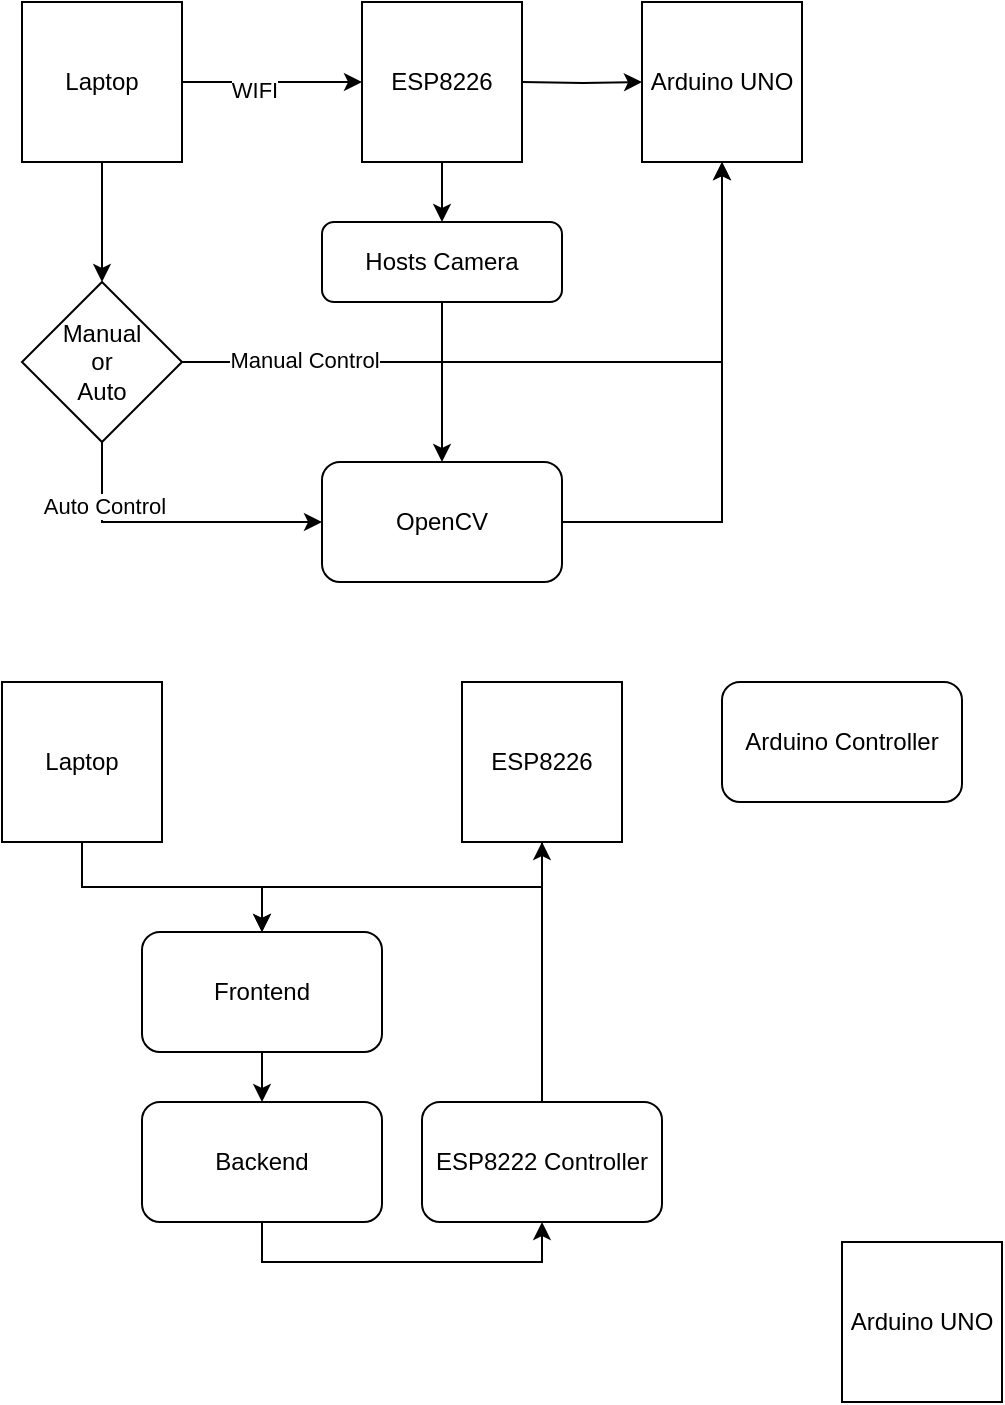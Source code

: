 <mxfile version="26.0.16">
  <diagram id="C5RBs43oDa-KdzZeNtuy" name="Page-1">
    <mxGraphModel dx="1194" dy="665" grid="1" gridSize="10" guides="1" tooltips="1" connect="1" arrows="1" fold="1" page="1" pageScale="1" pageWidth="827" pageHeight="1169" math="0" shadow="0">
      <root>
        <mxCell id="WIyWlLk6GJQsqaUBKTNV-0" />
        <mxCell id="WIyWlLk6GJQsqaUBKTNV-1" parent="WIyWlLk6GJQsqaUBKTNV-0" />
        <mxCell id="_BHsDbKYfBZM0_u9GT7f-31" style="edgeStyle=orthogonalEdgeStyle;rounded=0;orthogonalLoop=1;jettySize=auto;html=1;exitX=0.5;exitY=1;exitDx=0;exitDy=0;entryX=0.5;entryY=0;entryDx=0;entryDy=0;" edge="1" parent="WIyWlLk6GJQsqaUBKTNV-1" source="WIyWlLk6GJQsqaUBKTNV-3" target="_BHsDbKYfBZM0_u9GT7f-30">
          <mxGeometry relative="1" as="geometry" />
        </mxCell>
        <mxCell id="WIyWlLk6GJQsqaUBKTNV-3" value="Hosts Camera" style="rounded=1;whiteSpace=wrap;html=1;fontSize=12;glass=0;strokeWidth=1;shadow=0;" parent="WIyWlLk6GJQsqaUBKTNV-1" vertex="1">
          <mxGeometry x="260" y="170" width="120" height="40" as="geometry" />
        </mxCell>
        <mxCell id="_BHsDbKYfBZM0_u9GT7f-7" style="edgeStyle=orthogonalEdgeStyle;rounded=0;orthogonalLoop=1;jettySize=auto;html=1;exitX=0.5;exitY=1;exitDx=0;exitDy=0;entryX=0.5;entryY=0;entryDx=0;entryDy=0;" edge="1" parent="WIyWlLk6GJQsqaUBKTNV-1" target="WIyWlLk6GJQsqaUBKTNV-3">
          <mxGeometry relative="1" as="geometry">
            <mxPoint x="320" y="140" as="sourcePoint" />
          </mxGeometry>
        </mxCell>
        <mxCell id="_BHsDbKYfBZM0_u9GT7f-18" style="edgeStyle=orthogonalEdgeStyle;rounded=0;orthogonalLoop=1;jettySize=auto;html=1;exitX=1;exitY=0.5;exitDx=0;exitDy=0;entryX=0;entryY=0.5;entryDx=0;entryDy=0;" edge="1" parent="WIyWlLk6GJQsqaUBKTNV-1" target="_BHsDbKYfBZM0_u9GT7f-1">
          <mxGeometry relative="1" as="geometry">
            <mxPoint x="360" y="100" as="sourcePoint" />
          </mxGeometry>
        </mxCell>
        <mxCell id="_BHsDbKYfBZM0_u9GT7f-1" value="Arduino UNO" style="whiteSpace=wrap;html=1;aspect=fixed;" vertex="1" parent="WIyWlLk6GJQsqaUBKTNV-1">
          <mxGeometry x="420" y="60" width="80" height="80" as="geometry" />
        </mxCell>
        <mxCell id="_BHsDbKYfBZM0_u9GT7f-13" value="" style="edgeStyle=orthogonalEdgeStyle;rounded=0;orthogonalLoop=1;jettySize=auto;html=1;" edge="1" parent="WIyWlLk6GJQsqaUBKTNV-1" source="_BHsDbKYfBZM0_u9GT7f-12">
          <mxGeometry relative="1" as="geometry">
            <mxPoint x="280" y="100" as="targetPoint" />
          </mxGeometry>
        </mxCell>
        <mxCell id="_BHsDbKYfBZM0_u9GT7f-17" value="WIFI" style="edgeLabel;html=1;align=center;verticalAlign=middle;resizable=0;points=[];" vertex="1" connectable="0" parent="_BHsDbKYfBZM0_u9GT7f-13">
          <mxGeometry x="-0.2" y="-4" relative="1" as="geometry">
            <mxPoint as="offset" />
          </mxGeometry>
        </mxCell>
        <mxCell id="_BHsDbKYfBZM0_u9GT7f-21" style="edgeStyle=orthogonalEdgeStyle;rounded=0;orthogonalLoop=1;jettySize=auto;html=1;exitX=0.5;exitY=1;exitDx=0;exitDy=0;entryX=0.5;entryY=0;entryDx=0;entryDy=0;" edge="1" parent="WIyWlLk6GJQsqaUBKTNV-1" source="_BHsDbKYfBZM0_u9GT7f-12" target="_BHsDbKYfBZM0_u9GT7f-24">
          <mxGeometry relative="1" as="geometry">
            <mxPoint x="150" y="170" as="targetPoint" />
          </mxGeometry>
        </mxCell>
        <mxCell id="_BHsDbKYfBZM0_u9GT7f-12" value="Laptop" style="whiteSpace=wrap;html=1;aspect=fixed;" vertex="1" parent="WIyWlLk6GJQsqaUBKTNV-1">
          <mxGeometry x="110" y="60" width="80" height="80" as="geometry" />
        </mxCell>
        <mxCell id="_BHsDbKYfBZM0_u9GT7f-25" style="edgeStyle=orthogonalEdgeStyle;rounded=0;orthogonalLoop=1;jettySize=auto;html=1;exitX=1;exitY=0.5;exitDx=0;exitDy=0;entryX=0.5;entryY=1;entryDx=0;entryDy=0;" edge="1" parent="WIyWlLk6GJQsqaUBKTNV-1" source="_BHsDbKYfBZM0_u9GT7f-24" target="_BHsDbKYfBZM0_u9GT7f-1">
          <mxGeometry relative="1" as="geometry" />
        </mxCell>
        <mxCell id="_BHsDbKYfBZM0_u9GT7f-26" value="Manual Control" style="edgeLabel;html=1;align=center;verticalAlign=middle;resizable=0;points=[];" vertex="1" connectable="0" parent="_BHsDbKYfBZM0_u9GT7f-25">
          <mxGeometry x="-0.67" y="1" relative="1" as="geometry">
            <mxPoint as="offset" />
          </mxGeometry>
        </mxCell>
        <mxCell id="_BHsDbKYfBZM0_u9GT7f-32" style="edgeStyle=orthogonalEdgeStyle;rounded=0;orthogonalLoop=1;jettySize=auto;html=1;exitX=0.5;exitY=1;exitDx=0;exitDy=0;entryX=0;entryY=0.5;entryDx=0;entryDy=0;" edge="1" parent="WIyWlLk6GJQsqaUBKTNV-1" source="_BHsDbKYfBZM0_u9GT7f-24" target="_BHsDbKYfBZM0_u9GT7f-30">
          <mxGeometry relative="1" as="geometry" />
        </mxCell>
        <mxCell id="_BHsDbKYfBZM0_u9GT7f-33" value="&lt;span style=&quot;color: rgba(0, 0, 0, 0); font-family: monospace; font-size: 0px; text-align: start; background-color: rgb(251, 251, 251);&quot;&gt;%3CmxGraphModel%3E%3Croot%3E%3CmxCell%20id%3D%220%22%2F%3E%3CmxCell%20id%3D%221%22%20parent%3D%220%22%2F%3E%3CmxCell%20id%3D%222%22%20value%3D%22Auto%20Control%22%20style%3D%22edgeLabel%3Bhtml%3D1%3Balign%3Dcenter%3BverticalAlign%3Dmiddle%3Bresizable%3D0%3Bpoints%3D%5B%5D%3B%22%20vertex%3D%221%22%20connectable%3D%220%22%20parent%3D%221%22%3E%3CmxGeometry%20x%3D%22154%22%20y%3D%22197%22%20as%3D%22geometry%22%2F%3E%3C%2FmxCell%3E%3C%2Froot%3E%3C%2FmxGraphModel%3E&lt;/span&gt;" style="edgeLabel;html=1;align=center;verticalAlign=middle;resizable=0;points=[];" vertex="1" connectable="0" parent="_BHsDbKYfBZM0_u9GT7f-32">
          <mxGeometry x="0.08" y="5" relative="1" as="geometry">
            <mxPoint as="offset" />
          </mxGeometry>
        </mxCell>
        <mxCell id="_BHsDbKYfBZM0_u9GT7f-34" value="Auto Control" style="edgeLabel;html=1;align=center;verticalAlign=middle;resizable=0;points=[];" vertex="1" connectable="0" parent="_BHsDbKYfBZM0_u9GT7f-32">
          <mxGeometry x="-0.573" y="1" relative="1" as="geometry">
            <mxPoint as="offset" />
          </mxGeometry>
        </mxCell>
        <mxCell id="_BHsDbKYfBZM0_u9GT7f-24" value="Manual&lt;div&gt;or&lt;br&gt;&lt;div&gt;&lt;div&gt;Auto&lt;/div&gt;&lt;/div&gt;&lt;/div&gt;" style="rhombus;whiteSpace=wrap;html=1;" vertex="1" parent="WIyWlLk6GJQsqaUBKTNV-1">
          <mxGeometry x="110" y="200" width="80" height="80" as="geometry" />
        </mxCell>
        <mxCell id="_BHsDbKYfBZM0_u9GT7f-35" style="edgeStyle=orthogonalEdgeStyle;rounded=0;orthogonalLoop=1;jettySize=auto;html=1;exitX=1;exitY=0.5;exitDx=0;exitDy=0;entryX=0.5;entryY=1;entryDx=0;entryDy=0;" edge="1" parent="WIyWlLk6GJQsqaUBKTNV-1" source="_BHsDbKYfBZM0_u9GT7f-30" target="_BHsDbKYfBZM0_u9GT7f-1">
          <mxGeometry relative="1" as="geometry" />
        </mxCell>
        <mxCell id="_BHsDbKYfBZM0_u9GT7f-30" value="OpenCV" style="rounded=1;whiteSpace=wrap;html=1;" vertex="1" parent="WIyWlLk6GJQsqaUBKTNV-1">
          <mxGeometry x="260" y="290" width="120" height="60" as="geometry" />
        </mxCell>
        <mxCell id="_BHsDbKYfBZM0_u9GT7f-37" value="ESP8226" style="whiteSpace=wrap;html=1;aspect=fixed;" vertex="1" parent="WIyWlLk6GJQsqaUBKTNV-1">
          <mxGeometry x="280" y="60" width="80" height="80" as="geometry" />
        </mxCell>
        <mxCell id="_BHsDbKYfBZM0_u9GT7f-52" style="edgeStyle=orthogonalEdgeStyle;rounded=0;orthogonalLoop=1;jettySize=auto;html=1;exitX=0.5;exitY=1;exitDx=0;exitDy=0;entryX=0.5;entryY=0;entryDx=0;entryDy=0;" edge="1" parent="WIyWlLk6GJQsqaUBKTNV-1" source="_BHsDbKYfBZM0_u9GT7f-38" target="_BHsDbKYfBZM0_u9GT7f-47">
          <mxGeometry relative="1" as="geometry" />
        </mxCell>
        <mxCell id="_BHsDbKYfBZM0_u9GT7f-38" value="ESP8226" style="whiteSpace=wrap;html=1;aspect=fixed;" vertex="1" parent="WIyWlLk6GJQsqaUBKTNV-1">
          <mxGeometry x="330" y="400" width="80" height="80" as="geometry" />
        </mxCell>
        <mxCell id="_BHsDbKYfBZM0_u9GT7f-39" value="Arduino UNO" style="whiteSpace=wrap;html=1;aspect=fixed;" vertex="1" parent="WIyWlLk6GJQsqaUBKTNV-1">
          <mxGeometry x="520" y="680" width="80" height="80" as="geometry" />
        </mxCell>
        <mxCell id="_BHsDbKYfBZM0_u9GT7f-50" style="edgeStyle=orthogonalEdgeStyle;rounded=0;orthogonalLoop=1;jettySize=auto;html=1;exitX=0.5;exitY=1;exitDx=0;exitDy=0;entryX=0.5;entryY=0;entryDx=0;entryDy=0;" edge="1" parent="WIyWlLk6GJQsqaUBKTNV-1" source="_BHsDbKYfBZM0_u9GT7f-43" target="_BHsDbKYfBZM0_u9GT7f-47">
          <mxGeometry relative="1" as="geometry" />
        </mxCell>
        <mxCell id="_BHsDbKYfBZM0_u9GT7f-43" value="Laptop" style="whiteSpace=wrap;html=1;aspect=fixed;" vertex="1" parent="WIyWlLk6GJQsqaUBKTNV-1">
          <mxGeometry x="100" y="400" width="80" height="80" as="geometry" />
        </mxCell>
        <mxCell id="_BHsDbKYfBZM0_u9GT7f-54" style="edgeStyle=orthogonalEdgeStyle;rounded=0;orthogonalLoop=1;jettySize=auto;html=1;exitX=0.5;exitY=1;exitDx=0;exitDy=0;entryX=0.5;entryY=0;entryDx=0;entryDy=0;" edge="1" parent="WIyWlLk6GJQsqaUBKTNV-1" source="_BHsDbKYfBZM0_u9GT7f-47" target="_BHsDbKYfBZM0_u9GT7f-53">
          <mxGeometry relative="1" as="geometry" />
        </mxCell>
        <mxCell id="_BHsDbKYfBZM0_u9GT7f-47" value="Frontend" style="rounded=1;whiteSpace=wrap;html=1;" vertex="1" parent="WIyWlLk6GJQsqaUBKTNV-1">
          <mxGeometry x="170" y="525" width="120" height="60" as="geometry" />
        </mxCell>
        <mxCell id="_BHsDbKYfBZM0_u9GT7f-62" style="edgeStyle=orthogonalEdgeStyle;rounded=0;orthogonalLoop=1;jettySize=auto;html=1;exitX=0.5;exitY=1;exitDx=0;exitDy=0;entryX=0.5;entryY=1;entryDx=0;entryDy=0;" edge="1" parent="WIyWlLk6GJQsqaUBKTNV-1" source="_BHsDbKYfBZM0_u9GT7f-53" target="_BHsDbKYfBZM0_u9GT7f-61">
          <mxGeometry relative="1" as="geometry" />
        </mxCell>
        <mxCell id="_BHsDbKYfBZM0_u9GT7f-53" value="Backend" style="rounded=1;whiteSpace=wrap;html=1;" vertex="1" parent="WIyWlLk6GJQsqaUBKTNV-1">
          <mxGeometry x="170" y="610" width="120" height="60" as="geometry" />
        </mxCell>
        <mxCell id="_BHsDbKYfBZM0_u9GT7f-58" value="Arduino Controller" style="rounded=1;whiteSpace=wrap;html=1;" vertex="1" parent="WIyWlLk6GJQsqaUBKTNV-1">
          <mxGeometry x="460" y="400" width="120" height="60" as="geometry" />
        </mxCell>
        <mxCell id="_BHsDbKYfBZM0_u9GT7f-63" style="edgeStyle=orthogonalEdgeStyle;rounded=0;orthogonalLoop=1;jettySize=auto;html=1;exitX=0.5;exitY=0;exitDx=0;exitDy=0;entryX=0.5;entryY=1;entryDx=0;entryDy=0;" edge="1" parent="WIyWlLk6GJQsqaUBKTNV-1" source="_BHsDbKYfBZM0_u9GT7f-61" target="_BHsDbKYfBZM0_u9GT7f-38">
          <mxGeometry relative="1" as="geometry" />
        </mxCell>
        <mxCell id="_BHsDbKYfBZM0_u9GT7f-61" value="ESP8222 Controller" style="rounded=1;whiteSpace=wrap;html=1;" vertex="1" parent="WIyWlLk6GJQsqaUBKTNV-1">
          <mxGeometry x="310" y="610" width="120" height="60" as="geometry" />
        </mxCell>
      </root>
    </mxGraphModel>
  </diagram>
</mxfile>
